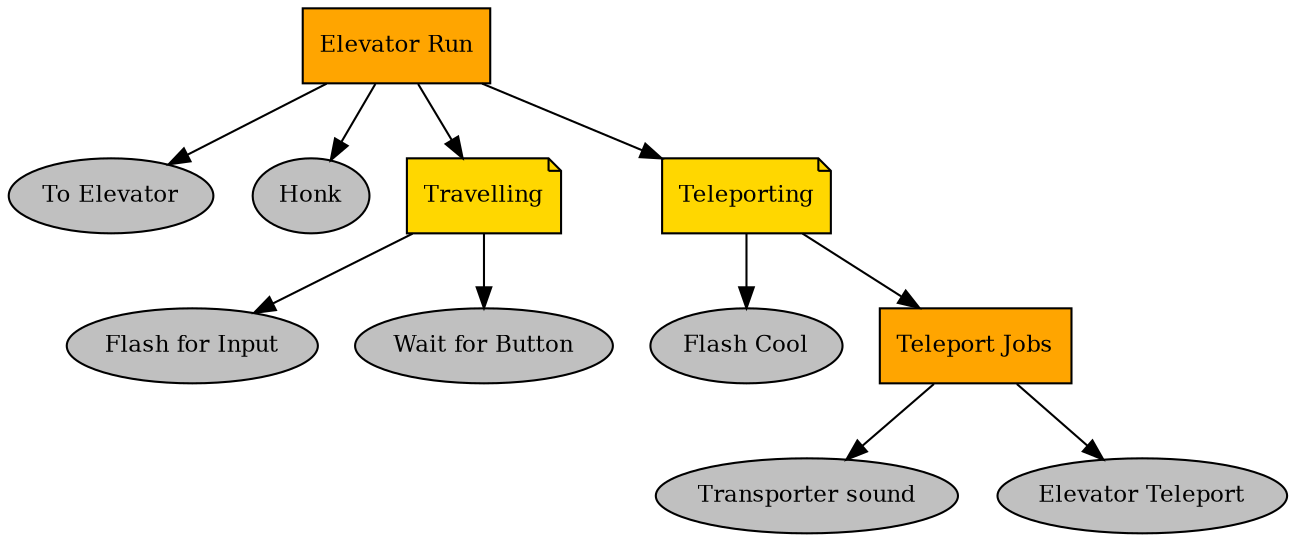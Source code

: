 digraph elevator_run {
"Elevator Run" [fontcolor=black, shape=box, fontsize=11, style=filled, fillcolor=orange];
"To Elevator" [fontcolor=black, shape=ellipse, fontsize=11, style=filled, fillcolor=gray];
"Elevator Run" -> "To Elevator";
Honk [fontcolor=black, shape=ellipse, fontsize=11, style=filled, fillcolor=gray];
"Elevator Run" -> Honk;
Travelling [fontcolor=black, shape=note, fontsize=11, style=filled, fillcolor=gold];
"Elevator Run" -> Travelling;
"Flash for Input" [fontcolor=black, shape=ellipse, fontsize=11, style=filled, fillcolor=gray];
Travelling -> "Flash for Input";
"Wait for Button" [fontcolor=black, shape=ellipse, fontsize=11, style=filled, fillcolor=gray];
Travelling -> "Wait for Button";
Teleporting [fontcolor=black, shape=note, fontsize=11, style=filled, fillcolor=gold];
"Elevator Run" -> Teleporting;
"Flash Cool" [fontcolor=black, shape=ellipse, fontsize=11, style=filled, fillcolor=gray];
Teleporting -> "Flash Cool";
"Teleport Jobs" [fontcolor=black, shape=box, fontsize=11, style=filled, fillcolor=orange];
Teleporting -> "Teleport Jobs";
"Transporter sound" [fontcolor=black, shape=ellipse, fontsize=11, style=filled, fillcolor=gray];
"Teleport Jobs" -> "Transporter sound";
"Elevator Teleport" [fontcolor=black, shape=ellipse, fontsize=11, style=filled, fillcolor=gray];
"Teleport Jobs" -> "Elevator Teleport";
}
